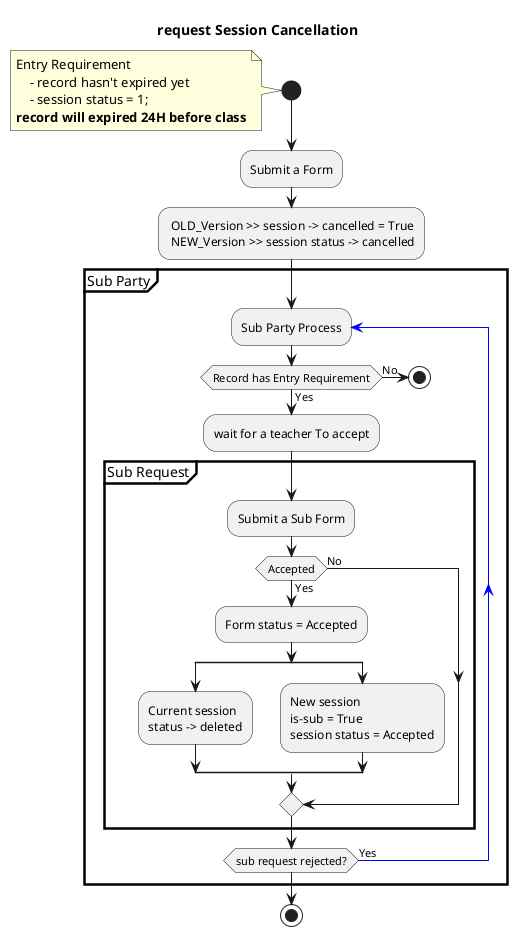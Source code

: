 @startuml
<style>
  partition {
    LineColor Black
    LineThickness 2.5
  }
</style>

start
title request Session Cancellation

note
Entry Requirement
    - record hasn't expired yet
    - session status = 1;
**record will expired 24H before class**
end note

:Submit a Form;
: OLD_Version >> session -> cancelled = True
 NEW_Version >> session status -> cancelled;
partition Sub Party {
    repeat :Sub Party Process;
        label A
        if (Record has Entry Requirement) then (Yes)
            :wait for a teacher To accept;
            partition Sub Request {
                :Submit a Sub Form;
                if (Accepted) then (Yes)
                    :Form status = Accepted;
                    split
                      :Current session
                      status -> deleted;
                    split again
                        :New session
                        is-sub = True
                        session status = Accepted;
                    end split
                else (No)
                endif
            }
        else (No)
            stop
        endif
    repeat while (sub request rejected?) is (Yes) -[#blue]->
}
stop

@enduml
